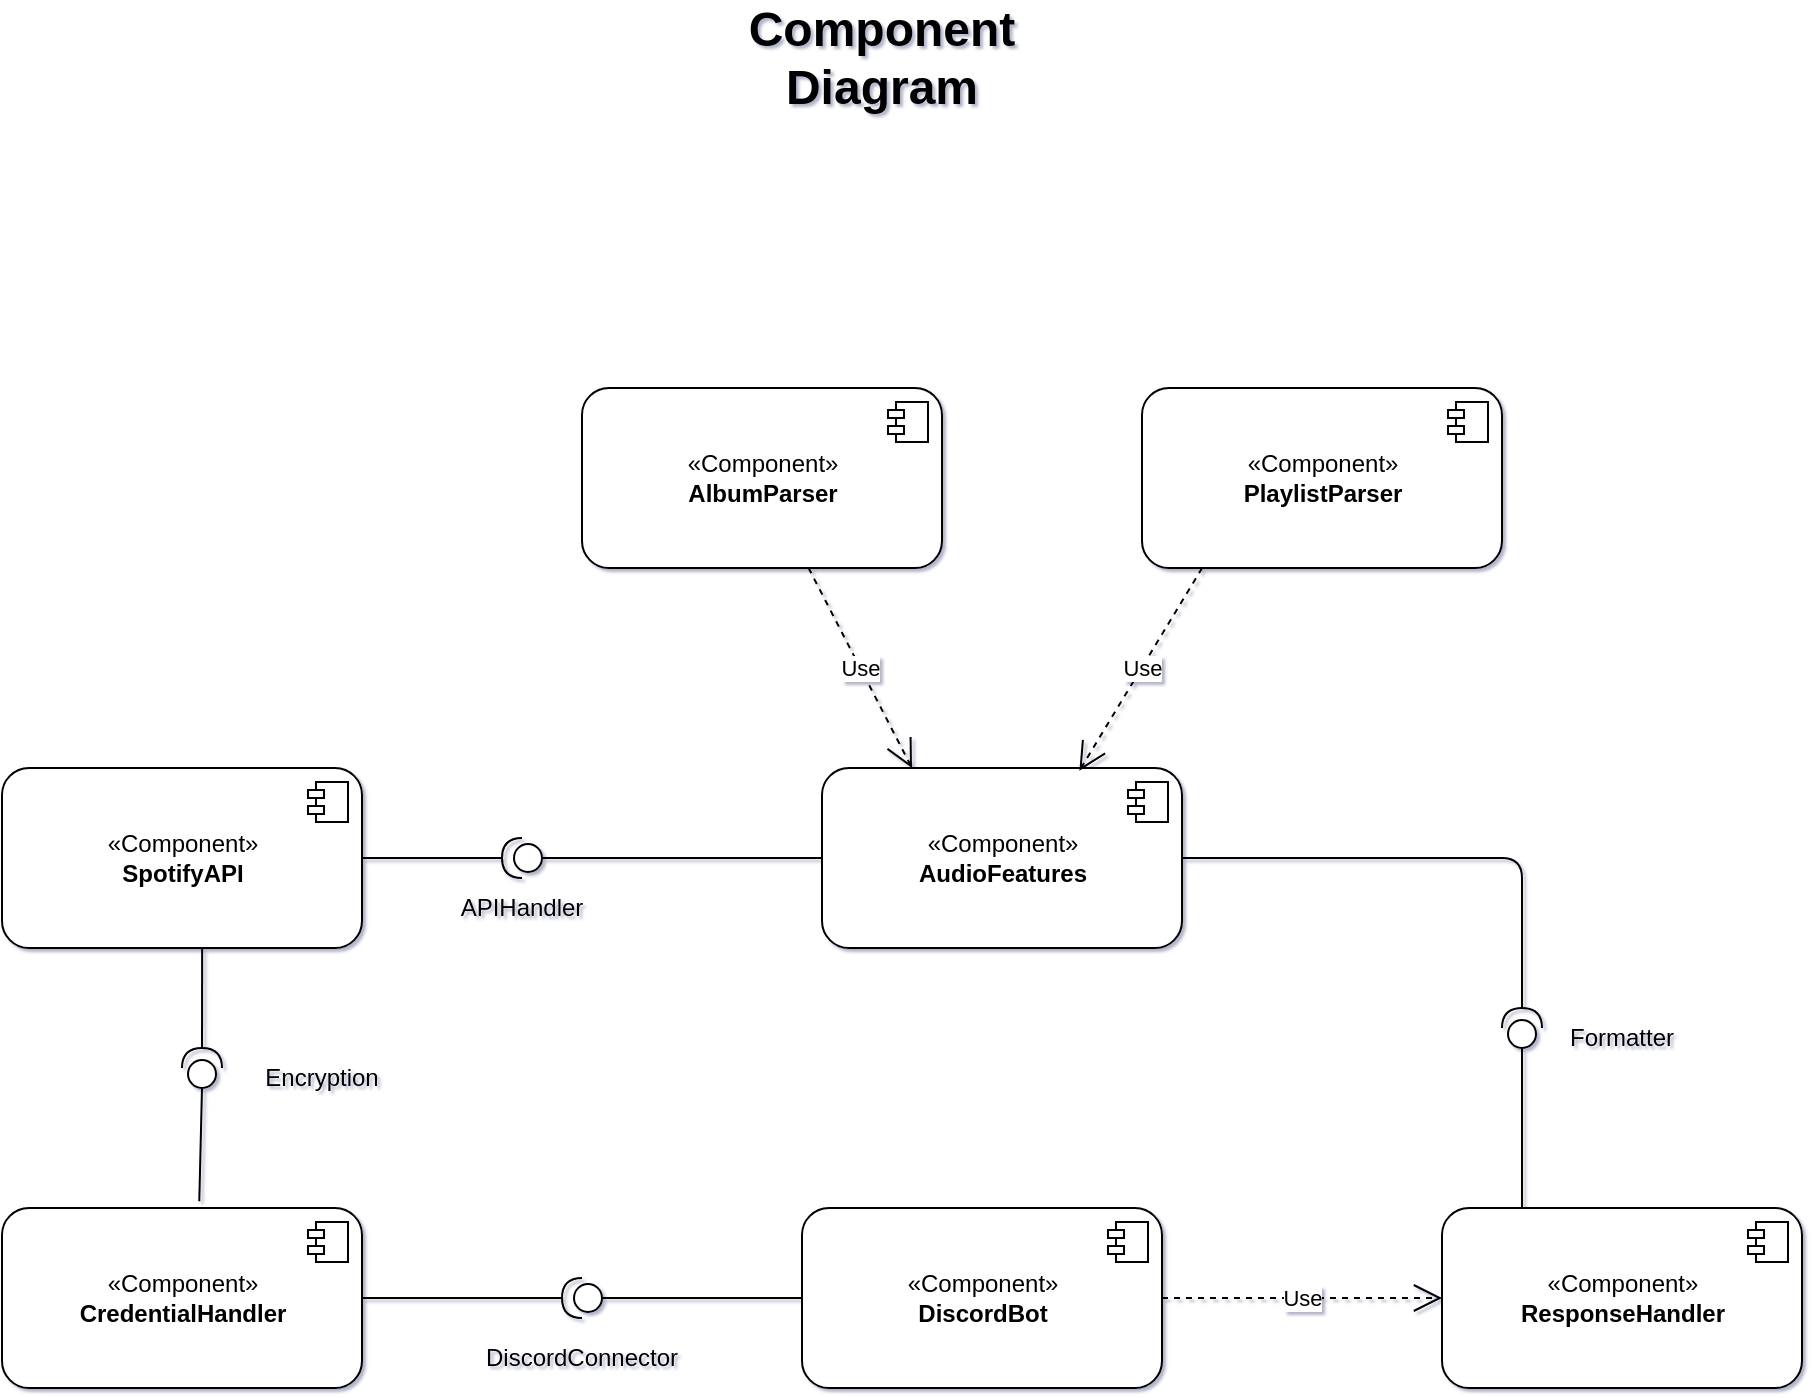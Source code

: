 <mxfile version="20.5.3" type="github" pages="2"><diagram id="yFIoWTKeokjkPZWvIeCy" name="Page-1"><mxGraphModel dx="1982" dy="468" grid="1" gridSize="10" guides="1" tooltips="1" connect="1" arrows="1" fold="1" page="1" pageScale="1" pageWidth="1200" pageHeight="1100" math="0" shadow="1"><root><mxCell id="0"/><mxCell id="1" parent="0"/><mxCell id="6Ur9rqCY28sQL7JVwNkK-1" value="«Component»&lt;br&gt;&lt;b&gt;AudioFeatures&lt;/b&gt;" style="html=1;dropTarget=0;rounded=1;" parent="1" vertex="1"><mxGeometry x="-650" y="410" width="180" height="90" as="geometry"/></mxCell><mxCell id="6Ur9rqCY28sQL7JVwNkK-2" value="" style="shape=module;jettyWidth=8;jettyHeight=4;rounded=1;" parent="6Ur9rqCY28sQL7JVwNkK-1" vertex="1"><mxGeometry x="1" width="20" height="20" relative="1" as="geometry"><mxPoint x="-27" y="7" as="offset"/></mxGeometry></mxCell><mxCell id="6Ur9rqCY28sQL7JVwNkK-3" value="«Component»&lt;br&gt;&lt;b&gt;SpotifyAPI&lt;/b&gt;" style="html=1;dropTarget=0;rounded=1;" parent="1" vertex="1"><mxGeometry x="-1060" y="410" width="180" height="90" as="geometry"/></mxCell><mxCell id="6Ur9rqCY28sQL7JVwNkK-4" value="" style="shape=module;jettyWidth=8;jettyHeight=4;rounded=1;" parent="6Ur9rqCY28sQL7JVwNkK-3" vertex="1"><mxGeometry x="1" width="20" height="20" relative="1" as="geometry"><mxPoint x="-27" y="7" as="offset"/></mxGeometry></mxCell><mxCell id="6Ur9rqCY28sQL7JVwNkK-10" value="" style="shape=providedRequiredInterface;html=1;verticalLabelPosition=bottom;sketch=0;direction=west;rounded=1;" parent="1" vertex="1"><mxGeometry x="-810" y="445" width="20" height="20" as="geometry"/></mxCell><mxCell id="6Ur9rqCY28sQL7JVwNkK-11" value="" style="endArrow=none;html=1;rounded=1;exitX=0;exitY=0.5;exitDx=0;exitDy=0;exitPerimeter=0;entryX=0;entryY=0.5;entryDx=0;entryDy=0;" parent="1" source="6Ur9rqCY28sQL7JVwNkK-10" target="6Ur9rqCY28sQL7JVwNkK-1" edge="1"><mxGeometry width="50" height="50" relative="1" as="geometry"><mxPoint x="-580" y="480" as="sourcePoint"/><mxPoint x="-530" y="430" as="targetPoint"/></mxGeometry></mxCell><mxCell id="6Ur9rqCY28sQL7JVwNkK-12" value="" style="endArrow=none;html=1;rounded=1;exitX=1;exitY=0.5;exitDx=0;exitDy=0;" parent="1" source="6Ur9rqCY28sQL7JVwNkK-3" edge="1"><mxGeometry width="50" height="50" relative="1" as="geometry"><mxPoint x="-780" y="465" as="sourcePoint"/><mxPoint x="-810" y="455" as="targetPoint"/></mxGeometry></mxCell><mxCell id="6Ur9rqCY28sQL7JVwNkK-13" value="APIHandler" style="text;html=1;strokeColor=none;fillColor=none;align=center;verticalAlign=middle;whiteSpace=wrap;rounded=1;" parent="1" vertex="1"><mxGeometry x="-830" y="465" width="60" height="30" as="geometry"/></mxCell><mxCell id="6Ur9rqCY28sQL7JVwNkK-14" value="«Component»&lt;br&gt;&lt;b&gt;AlbumParser&lt;/b&gt;" style="html=1;dropTarget=0;rounded=1;" parent="1" vertex="1"><mxGeometry x="-770" y="220" width="180" height="90" as="geometry"/></mxCell><mxCell id="6Ur9rqCY28sQL7JVwNkK-15" value="" style="shape=module;jettyWidth=8;jettyHeight=4;rounded=1;" parent="6Ur9rqCY28sQL7JVwNkK-14" vertex="1"><mxGeometry x="1" width="20" height="20" relative="1" as="geometry"><mxPoint x="-27" y="7" as="offset"/></mxGeometry></mxCell><mxCell id="6Ur9rqCY28sQL7JVwNkK-16" value="«Component»&lt;br&gt;&lt;b&gt;PlaylistParser&lt;/b&gt;" style="html=1;dropTarget=0;rounded=1;" parent="1" vertex="1"><mxGeometry x="-490" y="220" width="180" height="90" as="geometry"/></mxCell><mxCell id="6Ur9rqCY28sQL7JVwNkK-17" value="" style="shape=module;jettyWidth=8;jettyHeight=4;rounded=1;" parent="6Ur9rqCY28sQL7JVwNkK-16" vertex="1"><mxGeometry x="1" width="20" height="20" relative="1" as="geometry"><mxPoint x="-27" y="7" as="offset"/></mxGeometry></mxCell><mxCell id="6Ur9rqCY28sQL7JVwNkK-18" value="Use" style="endArrow=open;endSize=12;dashed=1;html=1;rounded=1;entryX=0.25;entryY=0;entryDx=0;entryDy=0;" parent="1" source="6Ur9rqCY28sQL7JVwNkK-14" target="6Ur9rqCY28sQL7JVwNkK-1" edge="1"><mxGeometry width="160" relative="1" as="geometry"><mxPoint x="-830" y="430" as="sourcePoint"/><mxPoint x="-670" y="430" as="targetPoint"/></mxGeometry></mxCell><mxCell id="6Ur9rqCY28sQL7JVwNkK-19" value="Use" style="endArrow=open;endSize=12;dashed=1;html=1;rounded=1;entryX=0.715;entryY=0.015;entryDx=0;entryDy=0;exitX=0.167;exitY=1;exitDx=0;exitDy=0;exitPerimeter=0;entryPerimeter=0;" parent="1" source="6Ur9rqCY28sQL7JVwNkK-16" target="6Ur9rqCY28sQL7JVwNkK-1" edge="1"><mxGeometry width="160" relative="1" as="geometry"><mxPoint x="-646.724" y="320" as="sourcePoint"/><mxPoint x="-595" y="420" as="targetPoint"/></mxGeometry></mxCell><mxCell id="6Ur9rqCY28sQL7JVwNkK-20" value="«Component»&lt;br&gt;&lt;b&gt;CredentialHandler&lt;/b&gt;" style="html=1;dropTarget=0;rounded=1;" parent="1" vertex="1"><mxGeometry x="-1060" y="630" width="180" height="90" as="geometry"/></mxCell><mxCell id="6Ur9rqCY28sQL7JVwNkK-21" value="" style="shape=module;jettyWidth=8;jettyHeight=4;rounded=1;" parent="6Ur9rqCY28sQL7JVwNkK-20" vertex="1"><mxGeometry x="1" width="20" height="20" relative="1" as="geometry"><mxPoint x="-27" y="7" as="offset"/></mxGeometry></mxCell><mxCell id="6Ur9rqCY28sQL7JVwNkK-22" value="" style="shape=providedRequiredInterface;html=1;verticalLabelPosition=bottom;sketch=0;direction=north;rounded=1;" parent="1" vertex="1"><mxGeometry x="-970" y="550" width="20" height="20" as="geometry"/></mxCell><mxCell id="6Ur9rqCY28sQL7JVwNkK-23" value="Encryption" style="text;html=1;strokeColor=none;fillColor=none;align=center;verticalAlign=middle;whiteSpace=wrap;rounded=1;" parent="1" vertex="1"><mxGeometry x="-930" y="550" width="60" height="30" as="geometry"/></mxCell><mxCell id="6Ur9rqCY28sQL7JVwNkK-25" value="" style="endArrow=none;html=1;rounded=1;exitX=0.556;exitY=1;exitDx=0;exitDy=0;exitPerimeter=0;entryX=1;entryY=0.5;entryDx=0;entryDy=0;entryPerimeter=0;" parent="1" source="6Ur9rqCY28sQL7JVwNkK-3" target="6Ur9rqCY28sQL7JVwNkK-22" edge="1"><mxGeometry width="50" height="50" relative="1" as="geometry"><mxPoint x="-870" y="465" as="sourcePoint"/><mxPoint x="-800" y="465" as="targetPoint"/></mxGeometry></mxCell><mxCell id="6Ur9rqCY28sQL7JVwNkK-26" value="" style="endArrow=none;html=1;rounded=1;exitX=0;exitY=0.5;exitDx=0;exitDy=0;exitPerimeter=0;entryX=0.548;entryY=-0.037;entryDx=0;entryDy=0;entryPerimeter=0;" parent="1" source="6Ur9rqCY28sQL7JVwNkK-22" target="6Ur9rqCY28sQL7JVwNkK-20" edge="1"><mxGeometry width="50" height="50" relative="1" as="geometry"><mxPoint x="-860" y="475" as="sourcePoint"/><mxPoint x="-790" y="475" as="targetPoint"/></mxGeometry></mxCell><mxCell id="6Ur9rqCY28sQL7JVwNkK-27" value="«Component»&lt;br&gt;&lt;b&gt;DiscordBot&lt;/b&gt;" style="html=1;dropTarget=0;rounded=1;" parent="1" vertex="1"><mxGeometry x="-660" y="630" width="180" height="90" as="geometry"/></mxCell><mxCell id="6Ur9rqCY28sQL7JVwNkK-28" value="" style="shape=module;jettyWidth=8;jettyHeight=4;rounded=1;" parent="6Ur9rqCY28sQL7JVwNkK-27" vertex="1"><mxGeometry x="1" width="20" height="20" relative="1" as="geometry"><mxPoint x="-27" y="7" as="offset"/></mxGeometry></mxCell><mxCell id="6Ur9rqCY28sQL7JVwNkK-29" value="" style="shape=providedRequiredInterface;html=1;verticalLabelPosition=bottom;sketch=0;direction=west;rounded=1;" parent="1" vertex="1"><mxGeometry x="-780" y="665" width="20" height="20" as="geometry"/></mxCell><mxCell id="6Ur9rqCY28sQL7JVwNkK-30" value="DiscordConnector" style="text;html=1;strokeColor=none;fillColor=none;align=center;verticalAlign=middle;whiteSpace=wrap;rounded=1;" parent="1" vertex="1"><mxGeometry x="-800" y="690" width="60" height="30" as="geometry"/></mxCell><mxCell id="6Ur9rqCY28sQL7JVwNkK-31" value="" style="endArrow=none;html=1;rounded=1;exitX=1;exitY=0.5;exitDx=0;exitDy=0;entryX=1;entryY=0.5;entryDx=0;entryDy=0;entryPerimeter=0;" parent="1" source="6Ur9rqCY28sQL7JVwNkK-20" target="6Ur9rqCY28sQL7JVwNkK-29" edge="1"><mxGeometry width="50" height="50" relative="1" as="geometry"><mxPoint x="-870" y="674.5" as="sourcePoint"/><mxPoint x="-800" y="674.5" as="targetPoint"/></mxGeometry></mxCell><mxCell id="6Ur9rqCY28sQL7JVwNkK-32" value="" style="endArrow=none;html=1;rounded=1;exitX=0;exitY=0.5;exitDx=0;exitDy=0;exitPerimeter=0;entryX=0;entryY=0.5;entryDx=0;entryDy=0;" parent="1" source="6Ur9rqCY28sQL7JVwNkK-29" target="6Ur9rqCY28sQL7JVwNkK-27" edge="1"><mxGeometry width="50" height="50" relative="1" as="geometry"><mxPoint x="-780" y="465" as="sourcePoint"/><mxPoint x="-640" y="465" as="targetPoint"/></mxGeometry></mxCell><mxCell id="6Ur9rqCY28sQL7JVwNkK-33" value="«Component»&lt;br&gt;&lt;b&gt;ResponseHandler&lt;/b&gt;" style="html=1;dropTarget=0;rounded=1;" parent="1" vertex="1"><mxGeometry x="-340" y="630" width="180" height="90" as="geometry"/></mxCell><mxCell id="6Ur9rqCY28sQL7JVwNkK-34" value="" style="shape=module;jettyWidth=8;jettyHeight=4;rounded=1;" parent="6Ur9rqCY28sQL7JVwNkK-33" vertex="1"><mxGeometry x="1" width="20" height="20" relative="1" as="geometry"><mxPoint x="-27" y="7" as="offset"/></mxGeometry></mxCell><mxCell id="6Ur9rqCY28sQL7JVwNkK-35" value="Use" style="endArrow=open;endSize=12;dashed=1;html=1;rounded=1;entryX=0;entryY=0.5;entryDx=0;entryDy=0;exitX=1;exitY=0.5;exitDx=0;exitDy=0;" parent="1" source="6Ur9rqCY28sQL7JVwNkK-27" target="6Ur9rqCY28sQL7JVwNkK-33" edge="1"><mxGeometry width="160" relative="1" as="geometry"><mxPoint x="-646.724" y="320" as="sourcePoint"/><mxPoint x="-595" y="420" as="targetPoint"/></mxGeometry></mxCell><mxCell id="6Ur9rqCY28sQL7JVwNkK-36" value="" style="shape=providedRequiredInterface;html=1;verticalLabelPosition=bottom;sketch=0;direction=north;rounded=1;" parent="1" vertex="1"><mxGeometry x="-310" y="530" width="20" height="20" as="geometry"/></mxCell><mxCell id="6Ur9rqCY28sQL7JVwNkK-37" value="Formatter" style="text;html=1;strokeColor=none;fillColor=none;align=center;verticalAlign=middle;whiteSpace=wrap;rounded=1;" parent="1" vertex="1"><mxGeometry x="-280" y="530" width="60" height="30" as="geometry"/></mxCell><mxCell id="6Ur9rqCY28sQL7JVwNkK-38" value="" style="endArrow=none;html=1;rounded=1;exitX=1;exitY=0.5;exitDx=0;exitDy=0;entryX=1;entryY=0.5;entryDx=0;entryDy=0;entryPerimeter=0;" parent="1" source="6Ur9rqCY28sQL7JVwNkK-1" target="6Ur9rqCY28sQL7JVwNkK-36" edge="1"><mxGeometry width="50" height="50" relative="1" as="geometry"><mxPoint x="-780" y="465" as="sourcePoint"/><mxPoint x="-300" y="520" as="targetPoint"/><Array as="points"><mxPoint x="-300" y="455"/></Array></mxGeometry></mxCell><mxCell id="6Ur9rqCY28sQL7JVwNkK-39" value="" style="endArrow=none;html=1;rounded=1;exitX=0;exitY=0.5;exitDx=0;exitDy=0;exitPerimeter=0;" parent="1" source="6Ur9rqCY28sQL7JVwNkK-36" edge="1"><mxGeometry width="50" height="50" relative="1" as="geometry"><mxPoint x="-780" y="465" as="sourcePoint"/><mxPoint x="-300" y="630" as="targetPoint"/></mxGeometry></mxCell><mxCell id="mF4nz0NzQVgsXg8XqCFM-1" value="Component Diagram" style="text;html=1;strokeColor=none;fillColor=none;align=center;verticalAlign=middle;whiteSpace=wrap;rounded=0;fontSize=24;fontStyle=1" parent="1" vertex="1"><mxGeometry x="-650" y="40" width="60" height="30" as="geometry"/></mxCell></root></mxGraphModel></diagram><diagram id="Vhf3eeddJcan2rkx00dD" name="Page-2"><mxGraphModel dx="2764" dy="936" grid="1" gridSize="10" guides="1" tooltips="1" connect="1" arrows="1" fold="1" page="1" pageScale="1" pageWidth="1200" pageHeight="1100" math="0" shadow="1"><root><mxCell id="0"/><mxCell id="1" parent="0"/><mxCell id="FvAbZ_HRIpo9nytIxzdG-2" value="" style="rounded=1;whiteSpace=wrap;html=1;" vertex="1" parent="1"><mxGeometry x="-750" y="460" width="200" height="140" as="geometry"/></mxCell><mxCell id="FvAbZ_HRIpo9nytIxzdG-3" value="AudioFeatures" style="text;html=1;strokeColor=none;fillColor=none;align=center;verticalAlign=middle;whiteSpace=wrap;rounded=1;fontStyle=1;fontSize=16;" vertex="1" parent="1"><mxGeometry x="-680" y="510" width="60" height="30" as="geometry"/></mxCell><mxCell id="FvAbZ_HRIpo9nytIxzdG-4" value="" style="rounded=1;whiteSpace=wrap;html=1;fontSize=16;" vertex="1" parent="1"><mxGeometry x="-760" y="480" width="10" height="30" as="geometry"/></mxCell><mxCell id="FvAbZ_HRIpo9nytIxzdG-5" value="" style="rounded=1;whiteSpace=wrap;html=1;fontSize=16;" vertex="1" parent="1"><mxGeometry x="-550" y="480" width="10" height="30" as="geometry"/></mxCell><mxCell id="FvAbZ_HRIpo9nytIxzdG-6" value="" style="rounded=1;whiteSpace=wrap;html=1;fontSize=16;" vertex="1" parent="1"><mxGeometry x="-550" y="550" width="10" height="30" as="geometry"/></mxCell><mxCell id="FvAbZ_HRIpo9nytIxzdG-7" value="" style="rounded=1;whiteSpace=wrap;html=1;fontSize=16;direction=south;" vertex="1" parent="1"><mxGeometry x="-630" y="450" width="30" height="10" as="geometry"/></mxCell><mxCell id="FvAbZ_HRIpo9nytIxzdG-10" value="" style="rounded=1;whiteSpace=wrap;html=1;" vertex="1" parent="1"><mxGeometry x="-420" y="470" width="100" height="50" as="geometry"/></mxCell><mxCell id="FvAbZ_HRIpo9nytIxzdG-13" value="&lt;span style=&quot;font-size: 12px;&quot;&gt;Albums&lt;/span&gt;" style="text;html=1;strokeColor=none;fillColor=none;align=center;verticalAlign=middle;whiteSpace=wrap;rounded=1;fontStyle=1;fontSize=16;" vertex="1" parent="1"><mxGeometry x="-400" y="480" width="60" height="30" as="geometry"/></mxCell><mxCell id="FvAbZ_HRIpo9nytIxzdG-14" value="" style="rounded=1;whiteSpace=wrap;html=1;" vertex="1" parent="1"><mxGeometry x="-420" y="540" width="100" height="50" as="geometry"/></mxCell><mxCell id="FvAbZ_HRIpo9nytIxzdG-15" value="&lt;span style=&quot;font-size: 12px;&quot;&gt;Playlists&lt;/span&gt;" style="text;html=1;strokeColor=none;fillColor=none;align=center;verticalAlign=middle;whiteSpace=wrap;rounded=1;fontStyle=1;fontSize=16;" vertex="1" parent="1"><mxGeometry x="-400" y="550" width="60" height="30" as="geometry"/></mxCell><mxCell id="FvAbZ_HRIpo9nytIxzdG-16" value="" style="endArrow=classic;startArrow=classic;html=1;rounded=1;fontSize=12;entryX=0;entryY=0.5;entryDx=0;entryDy=0;exitX=1;exitY=0.5;exitDx=0;exitDy=0;" edge="1" parent="1" source="FvAbZ_HRIpo9nytIxzdG-5" target="FvAbZ_HRIpo9nytIxzdG-10"><mxGeometry width="50" height="50" relative="1" as="geometry"><mxPoint x="-710" y="510" as="sourcePoint"/><mxPoint x="-660" y="460" as="targetPoint"/></mxGeometry></mxCell><mxCell id="FvAbZ_HRIpo9nytIxzdG-17" value="" style="endArrow=classic;startArrow=classic;html=1;rounded=1;fontSize=12;entryX=0;entryY=0.5;entryDx=0;entryDy=0;exitX=1;exitY=0.5;exitDx=0;exitDy=0;" edge="1" parent="1" source="FvAbZ_HRIpo9nytIxzdG-6" target="FvAbZ_HRIpo9nytIxzdG-14"><mxGeometry width="50" height="50" relative="1" as="geometry"><mxPoint x="-530" y="505" as="sourcePoint"/><mxPoint x="-410" y="505" as="targetPoint"/></mxGeometry></mxCell><mxCell id="FvAbZ_HRIpo9nytIxzdG-18" value="" style="rounded=1;whiteSpace=wrap;html=1;" vertex="1" parent="1"><mxGeometry x="-660" y="310" width="100" height="50" as="geometry"/></mxCell><mxCell id="FvAbZ_HRIpo9nytIxzdG-19" value="&lt;span style=&quot;font-size: 12px;&quot;&gt;Discord&lt;/span&gt;&lt;span style=&quot;color: rgba(0, 0, 0, 0); font-family: monospace; font-size: 0px; font-weight: 400; text-align: start;&quot;&gt;%3CmxGraphModel%3E%3Croot%3E%3CmxCell%20id%3D%220%22%2F%3E%3CmxCell%20id%3D%221%22%20parent%3D%220%22%2F%3E%3CmxCell%20id%3D%222%22%20value%3D%22%22%20style%3D%22rounded%3D1%3BwhiteSpace%3Dwrap%3Bhtml%3D1%3B%22%20vertex%3D%221%22%20parent%3D%221%22%3E%3CmxGeometry%20x%3D%22670%22%20y%3D%22300%22%20width%3D%22100%22%20height%3D%2250%22%20as%3D%22geometry%22%2F%3E%3C%2FmxCell%3E%3CmxCell%20id%3D%223%22%20value%3D%22%26lt%3Bspan%20style%3D%26quot%3Bfont-size%3A%2012px%3B%26quot%3B%26gt%3BPlaylists%26lt%3B%2Fspan%26gt%3B%22%20style%3D%22text%3Bhtml%3D1%3BstrokeColor%3Dnone%3BfillColor%3Dnone%3Balign%3Dcenter%3BverticalAlign%3Dmiddle%3BwhiteSpace%3Dwrap%3Brounded%3D0%3BfontStyle%3D1%3BfontSize%3D16%3B%22%20vertex%3D%221%22%20parent%3D%221%22%3E%3CmxGeometry%20x%3D%22690%22%20y%3D%22310%22%20width%3D%2260%22%20height%3D%2230%22%20as%3D%22geometry%22%2F%3E%3C%2FmxCell%3E%3C%2Froot%3E%3C%2FmxGraphModel%3E&lt;/span&gt;" style="text;html=1;strokeColor=none;fillColor=none;align=center;verticalAlign=middle;whiteSpace=wrap;rounded=1;fontStyle=1;fontSize=16;" vertex="1" parent="1"><mxGeometry x="-640" y="320" width="60" height="30" as="geometry"/></mxCell><mxCell id="FvAbZ_HRIpo9nytIxzdG-20" value="" style="rounded=1;whiteSpace=wrap;html=1;" vertex="1" parent="1"><mxGeometry x="-770" y="310" width="100" height="50" as="geometry"/></mxCell><mxCell id="FvAbZ_HRIpo9nytIxzdG-21" value="&lt;span style=&quot;font-size: 12px;&quot;&gt;SpotifyAPI&lt;/span&gt;" style="text;html=1;strokeColor=none;fillColor=none;align=center;verticalAlign=middle;whiteSpace=wrap;rounded=1;fontStyle=1;fontSize=16;" vertex="1" parent="1"><mxGeometry x="-750" y="320" width="60" height="30" as="geometry"/></mxCell><mxCell id="FvAbZ_HRIpo9nytIxzdG-22" value="" style="rounded=1;whiteSpace=wrap;html=1;fontSize=16;direction=south;" vertex="1" parent="1"><mxGeometry x="-710" y="450" width="30" height="10" as="geometry"/></mxCell><mxCell id="FvAbZ_HRIpo9nytIxzdG-23" value="" style="endArrow=classic;startArrow=classic;html=1;rounded=1;fontSize=12;exitX=0;exitY=0.5;exitDx=0;exitDy=0;" edge="1" parent="1" source="FvAbZ_HRIpo9nytIxzdG-7"><mxGeometry width="50" height="50" relative="1" as="geometry"><mxPoint x="-530" y="505" as="sourcePoint"/><mxPoint x="-615" y="360" as="targetPoint"/></mxGeometry></mxCell><mxCell id="FvAbZ_HRIpo9nytIxzdG-24" value="" style="endArrow=classic;startArrow=classic;html=1;rounded=1;fontSize=12;exitX=0;exitY=0.5;exitDx=0;exitDy=0;" edge="1" parent="1"><mxGeometry width="50" height="50" relative="1" as="geometry"><mxPoint x="-695.5" y="450" as="sourcePoint"/><mxPoint x="-695.5" y="360" as="targetPoint"/></mxGeometry></mxCell><mxCell id="FvAbZ_HRIpo9nytIxzdG-26" value="" style="rounded=1;whiteSpace=wrap;html=1;" vertex="1" parent="1"><mxGeometry x="-990" y="470" width="100" height="50" as="geometry"/></mxCell><mxCell id="FvAbZ_HRIpo9nytIxzdG-27" value="&lt;span style=&quot;font-size: 12px;&quot;&gt;Formatter&lt;/span&gt;" style="text;html=1;strokeColor=none;fillColor=none;align=center;verticalAlign=middle;whiteSpace=wrap;rounded=1;fontStyle=1;fontSize=16;" vertex="1" parent="1"><mxGeometry x="-970" y="480" width="60" height="30" as="geometry"/></mxCell><mxCell id="FvAbZ_HRIpo9nytIxzdG-28" value="" style="endArrow=classic;startArrow=classic;html=1;rounded=1;fontSize=12;entryX=0;entryY=0.5;entryDx=0;entryDy=0;exitX=1;exitY=0.5;exitDx=0;exitDy=0;" edge="1" parent="1" target="FvAbZ_HRIpo9nytIxzdG-4"><mxGeometry width="50" height="50" relative="1" as="geometry"><mxPoint x="-890" y="494.5" as="sourcePoint"/><mxPoint x="-770" y="494.5" as="targetPoint"/></mxGeometry></mxCell><mxCell id="FvAbZ_HRIpo9nytIxzdG-29" value="uses" style="text;html=1;strokeColor=none;fillColor=none;align=center;verticalAlign=middle;whiteSpace=wrap;rounded=1;fontSize=12;" vertex="1" parent="1"><mxGeometry x="-870" y="510" width="60" height="30" as="geometry"/></mxCell><mxCell id="FvAbZ_HRIpo9nytIxzdG-30" value="peers" style="text;html=1;strokeColor=none;fillColor=none;align=center;verticalAlign=middle;whiteSpace=wrap;rounded=1;fontSize=12;" vertex="1" parent="1"><mxGeometry x="-500" y="580" width="60" height="30" as="geometry"/></mxCell><mxCell id="FvAbZ_HRIpo9nytIxzdG-33" value="" style="rounded=1;whiteSpace=wrap;html=1;" vertex="1" parent="1"><mxGeometry x="-715" y="680" width="130" height="50" as="geometry"/></mxCell><mxCell id="FvAbZ_HRIpo9nytIxzdG-34" value="&lt;span style=&quot;font-size: 12px;&quot;&gt;ResponseHandler&lt;/span&gt;" style="text;html=1;strokeColor=none;fillColor=none;align=center;verticalAlign=middle;whiteSpace=wrap;rounded=1;fontStyle=1;fontSize=16;" vertex="1" parent="1"><mxGeometry x="-680" y="690" width="60" height="30" as="geometry"/></mxCell><mxCell id="FvAbZ_HRIpo9nytIxzdG-35" value="" style="rounded=1;whiteSpace=wrap;html=1;fontSize=16;direction=south;" vertex="1" parent="1"><mxGeometry x="-665" y="600" width="30" height="10" as="geometry"/></mxCell><mxCell id="FvAbZ_HRIpo9nytIxzdG-36" value="" style="endArrow=classic;startArrow=classic;html=1;rounded=1;fontSize=12;exitX=0.5;exitY=0;exitDx=0;exitDy=0;" edge="1" parent="1" source="FvAbZ_HRIpo9nytIxzdG-33"><mxGeometry width="50" height="50" relative="1" as="geometry"><mxPoint x="-605" y="460" as="sourcePoint"/><mxPoint x="-650" y="610" as="targetPoint"/></mxGeometry></mxCell><mxCell id="n4JsTKzzsDmtVR_tQkYl-1" value="Archiectural Context Diagram" style="text;html=1;strokeColor=none;fillColor=none;align=center;verticalAlign=middle;whiteSpace=wrap;rounded=0;fontSize=24;fontStyle=1" vertex="1" parent="1"><mxGeometry x="-760" y="40" width="250" height="100" as="geometry"/></mxCell></root></mxGraphModel></diagram></mxfile>
